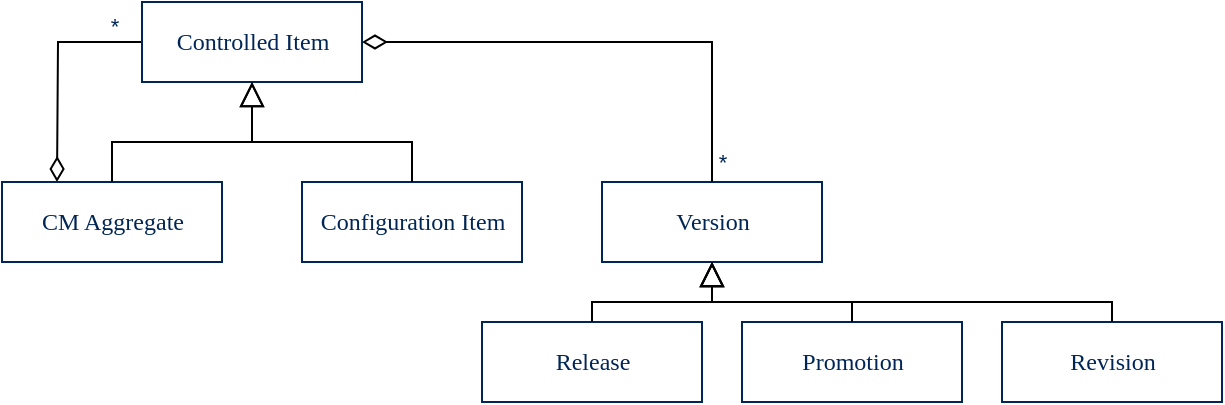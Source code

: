 <mxfile version="13.7.9" type="github">
  <diagram id="mW7YW3U4538J2U-uogiI" name="Page-1">
    <mxGraphModel dx="770" dy="764" grid="1" gridSize="10" guides="1" tooltips="1" connect="1" arrows="1" fold="1" page="1" pageScale="1" pageWidth="827" pageHeight="1169" math="0" shadow="0">
      <root>
        <mxCell id="0" />
        <mxCell id="1" parent="0" />
        <mxCell id="94n4iXLQpMmo2gylNXlQ-1" value="" style="endArrow=diamondThin;endFill=0;endSize=10;html=1;entryX=0.25;entryY=0;entryDx=0;entryDy=0;startSize=10;exitX=0;exitY=0.5;exitDx=0;exitDy=0;spacing=6;rounded=0;" parent="1" source="94n4iXLQpMmo2gylNXlQ-2" target="94n4iXLQpMmo2gylNXlQ-3" edge="1">
          <mxGeometry width="160" relative="1" as="geometry">
            <mxPoint x="185" y="170" as="sourcePoint" />
            <mxPoint x="490" y="390" as="targetPoint" />
            <Array as="points">
              <mxPoint x="158" y="180" />
            </Array>
          </mxGeometry>
        </mxCell>
        <mxCell id="94n4iXLQpMmo2gylNXlQ-5" value="*" style="edgeLabel;html=1;align=center;verticalAlign=middle;resizable=0;points=[];fontColor=#012656;" parent="94n4iXLQpMmo2gylNXlQ-1" vertex="1" connectable="0">
          <mxGeometry x="-0.739" y="-3" relative="1" as="geometry">
            <mxPoint y="-5" as="offset" />
          </mxGeometry>
        </mxCell>
        <mxCell id="94n4iXLQpMmo2gylNXlQ-2" value="Controlled Item" style="html=1;strokeColor=#012656;fillColor=none;fontColor=#012656;fontFamily=TitilliumText25L;" parent="1" vertex="1">
          <mxGeometry x="200" y="160" width="110" height="40" as="geometry" />
        </mxCell>
        <mxCell id="94n4iXLQpMmo2gylNXlQ-3" value="CM Aggregate" style="html=1;strokeColor=#012656;fillColor=none;fontColor=#012656;fontFamily=TitilliumText25L;" parent="1" vertex="1">
          <mxGeometry x="130" y="250" width="110" height="40" as="geometry" />
        </mxCell>
        <mxCell id="94n4iXLQpMmo2gylNXlQ-4" value="Configuration Item" style="html=1;strokeColor=#012656;fillColor=none;fontColor=#012656;fontFamily=TitilliumText25L;" parent="1" vertex="1">
          <mxGeometry x="280" y="250" width="110" height="40" as="geometry" />
        </mxCell>
        <mxCell id="94n4iXLQpMmo2gylNXlQ-6" value="" style="endArrow=block;endSize=10;endFill=0;html=1;fontColor=#012656;entryX=0.5;entryY=1;entryDx=0;entryDy=0;exitX=0.5;exitY=0;exitDx=0;exitDy=0;rounded=0;" parent="1" source="94n4iXLQpMmo2gylNXlQ-3" target="94n4iXLQpMmo2gylNXlQ-2" edge="1">
          <mxGeometry x="0.154" width="160" relative="1" as="geometry">
            <mxPoint x="200" y="390" as="sourcePoint" />
            <mxPoint x="360" y="390" as="targetPoint" />
            <Array as="points">
              <mxPoint x="185" y="230" />
              <mxPoint x="255" y="230" />
            </Array>
            <mxPoint as="offset" />
          </mxGeometry>
        </mxCell>
        <mxCell id="94n4iXLQpMmo2gylNXlQ-7" value="" style="endArrow=block;endSize=10;endFill=0;html=1;fontColor=#012656;entryX=0.5;entryY=1;entryDx=0;entryDy=0;exitX=0.5;exitY=0;exitDx=0;exitDy=0;rounded=0;" parent="1" source="94n4iXLQpMmo2gylNXlQ-4" target="94n4iXLQpMmo2gylNXlQ-2" edge="1">
          <mxGeometry x="0.154" width="160" relative="1" as="geometry">
            <mxPoint x="195" y="270" as="sourcePoint" />
            <mxPoint x="265" y="210" as="targetPoint" />
            <Array as="points">
              <mxPoint x="335" y="230" />
              <mxPoint x="255" y="230" />
            </Array>
            <mxPoint as="offset" />
          </mxGeometry>
        </mxCell>
        <mxCell id="94n4iXLQpMmo2gylNXlQ-8" value="Version" style="html=1;strokeColor=#012656;fillColor=none;fontColor=#012656;fontFamily=TitilliumText25L;" parent="1" vertex="1">
          <mxGeometry x="430" y="250" width="110" height="40" as="geometry" />
        </mxCell>
        <mxCell id="94n4iXLQpMmo2gylNXlQ-9" value="" style="endArrow=diamondThin;endFill=0;endSize=10;html=1;entryX=1;entryY=0.5;entryDx=0;entryDy=0;startSize=10;exitX=0.5;exitY=0;exitDx=0;exitDy=0;spacing=6;rounded=0;" parent="1" source="94n4iXLQpMmo2gylNXlQ-8" target="94n4iXLQpMmo2gylNXlQ-2" edge="1">
          <mxGeometry width="160" relative="1" as="geometry">
            <mxPoint x="210" y="190" as="sourcePoint" />
            <mxPoint x="167.5" y="260" as="targetPoint" />
            <Array as="points">
              <mxPoint x="485" y="180" />
            </Array>
          </mxGeometry>
        </mxCell>
        <mxCell id="94n4iXLQpMmo2gylNXlQ-10" value="*" style="edgeLabel;html=1;align=center;verticalAlign=middle;resizable=0;points=[];fontColor=#012656;" parent="94n4iXLQpMmo2gylNXlQ-9" vertex="1" connectable="0">
          <mxGeometry x="-0.739" y="-3" relative="1" as="geometry">
            <mxPoint x="2" y="22" as="offset" />
          </mxGeometry>
        </mxCell>
        <mxCell id="94n4iXLQpMmo2gylNXlQ-13" value="Release" style="html=1;strokeColor=#012656;fillColor=none;fontColor=#012656;fontFamily=TitilliumText25L;" parent="1" vertex="1">
          <mxGeometry x="370" y="320" width="110" height="40" as="geometry" />
        </mxCell>
        <mxCell id="94n4iXLQpMmo2gylNXlQ-14" value="Promotion" style="html=1;strokeColor=#012656;fillColor=none;fontColor=#012656;fontFamily=TitilliumText25L;" parent="1" vertex="1">
          <mxGeometry x="500" y="320" width="110" height="40" as="geometry" />
        </mxCell>
        <mxCell id="94n4iXLQpMmo2gylNXlQ-15" value="Revision" style="html=1;strokeColor=#012656;fillColor=none;fontColor=#012656;fontFamily=TitilliumText25L;" parent="1" vertex="1">
          <mxGeometry x="630" y="320" width="110" height="40" as="geometry" />
        </mxCell>
        <mxCell id="94n4iXLQpMmo2gylNXlQ-16" value="" style="endArrow=block;endSize=10;endFill=0;html=1;fontColor=#012656;entryX=0.5;entryY=1;entryDx=0;entryDy=0;rounded=0;exitX=0.5;exitY=0;exitDx=0;exitDy=0;" parent="1" source="94n4iXLQpMmo2gylNXlQ-15" target="94n4iXLQpMmo2gylNXlQ-8" edge="1">
          <mxGeometry x="0.154" width="160" relative="1" as="geometry">
            <mxPoint x="690" y="320" as="sourcePoint" />
            <mxPoint x="600" y="270" as="targetPoint" />
            <Array as="points">
              <mxPoint x="685" y="310" />
              <mxPoint x="485" y="310" />
            </Array>
            <mxPoint as="offset" />
          </mxGeometry>
        </mxCell>
        <mxCell id="94n4iXLQpMmo2gylNXlQ-17" value="" style="endArrow=block;endSize=10;endFill=0;html=1;fontColor=#012656;entryX=0.5;entryY=1;entryDx=0;entryDy=0;rounded=0;exitX=0.5;exitY=0;exitDx=0;exitDy=0;" parent="1" source="94n4iXLQpMmo2gylNXlQ-14" target="94n4iXLQpMmo2gylNXlQ-8" edge="1">
          <mxGeometry x="0.154" width="160" relative="1" as="geometry">
            <mxPoint x="560" y="330" as="sourcePoint" />
            <mxPoint x="360" y="290" as="targetPoint" />
            <Array as="points">
              <mxPoint x="555" y="310" />
              <mxPoint x="485" y="310" />
            </Array>
            <mxPoint as="offset" />
          </mxGeometry>
        </mxCell>
        <mxCell id="94n4iXLQpMmo2gylNXlQ-18" value="" style="endArrow=block;endSize=10;endFill=0;html=1;fontColor=#012656;entryX=0.5;entryY=1;entryDx=0;entryDy=0;rounded=0;exitX=0.5;exitY=0;exitDx=0;exitDy=0;" parent="1" source="94n4iXLQpMmo2gylNXlQ-13" target="94n4iXLQpMmo2gylNXlQ-8" edge="1">
          <mxGeometry x="0.154" width="160" relative="1" as="geometry">
            <mxPoint x="570" y="340" as="sourcePoint" />
            <mxPoint x="495" y="300" as="targetPoint" />
            <Array as="points">
              <mxPoint x="425" y="310" />
              <mxPoint x="460" y="310" />
              <mxPoint x="485" y="310" />
            </Array>
            <mxPoint as="offset" />
          </mxGeometry>
        </mxCell>
      </root>
    </mxGraphModel>
  </diagram>
</mxfile>
